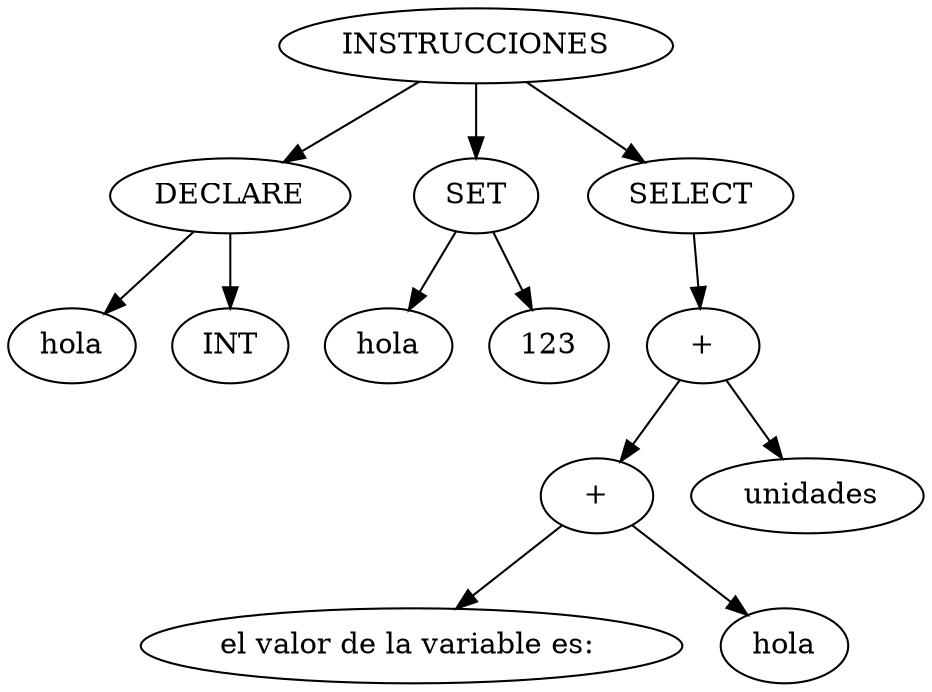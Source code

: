 digraph {
	0 [label = "INSTRUCCIONES"];
	1 [label = "DECLARE"];
	2 [label = "hola"];
	3 [label = "INT"];
	4 [label = "SET"];
	5 [label = "hola"];
	6 [label = "123"];
	7 [label = "SELECT"];
	8 [label = "+"];
	9 [label = "+"];
	10 [label = "el valor de la variable es: "];
	11 [label = "hola"];
	12 [label = " unidades"];
	0 -> 1;
	1 -> 2;
	1 -> 3;
	0 -> 4;
	4 -> 5;
	4 -> 6;
	0 -> 7;
	7 -> 8;
	8 -> 9;
	9 -> 10;
	9 -> 11;
	8 -> 12;
}
